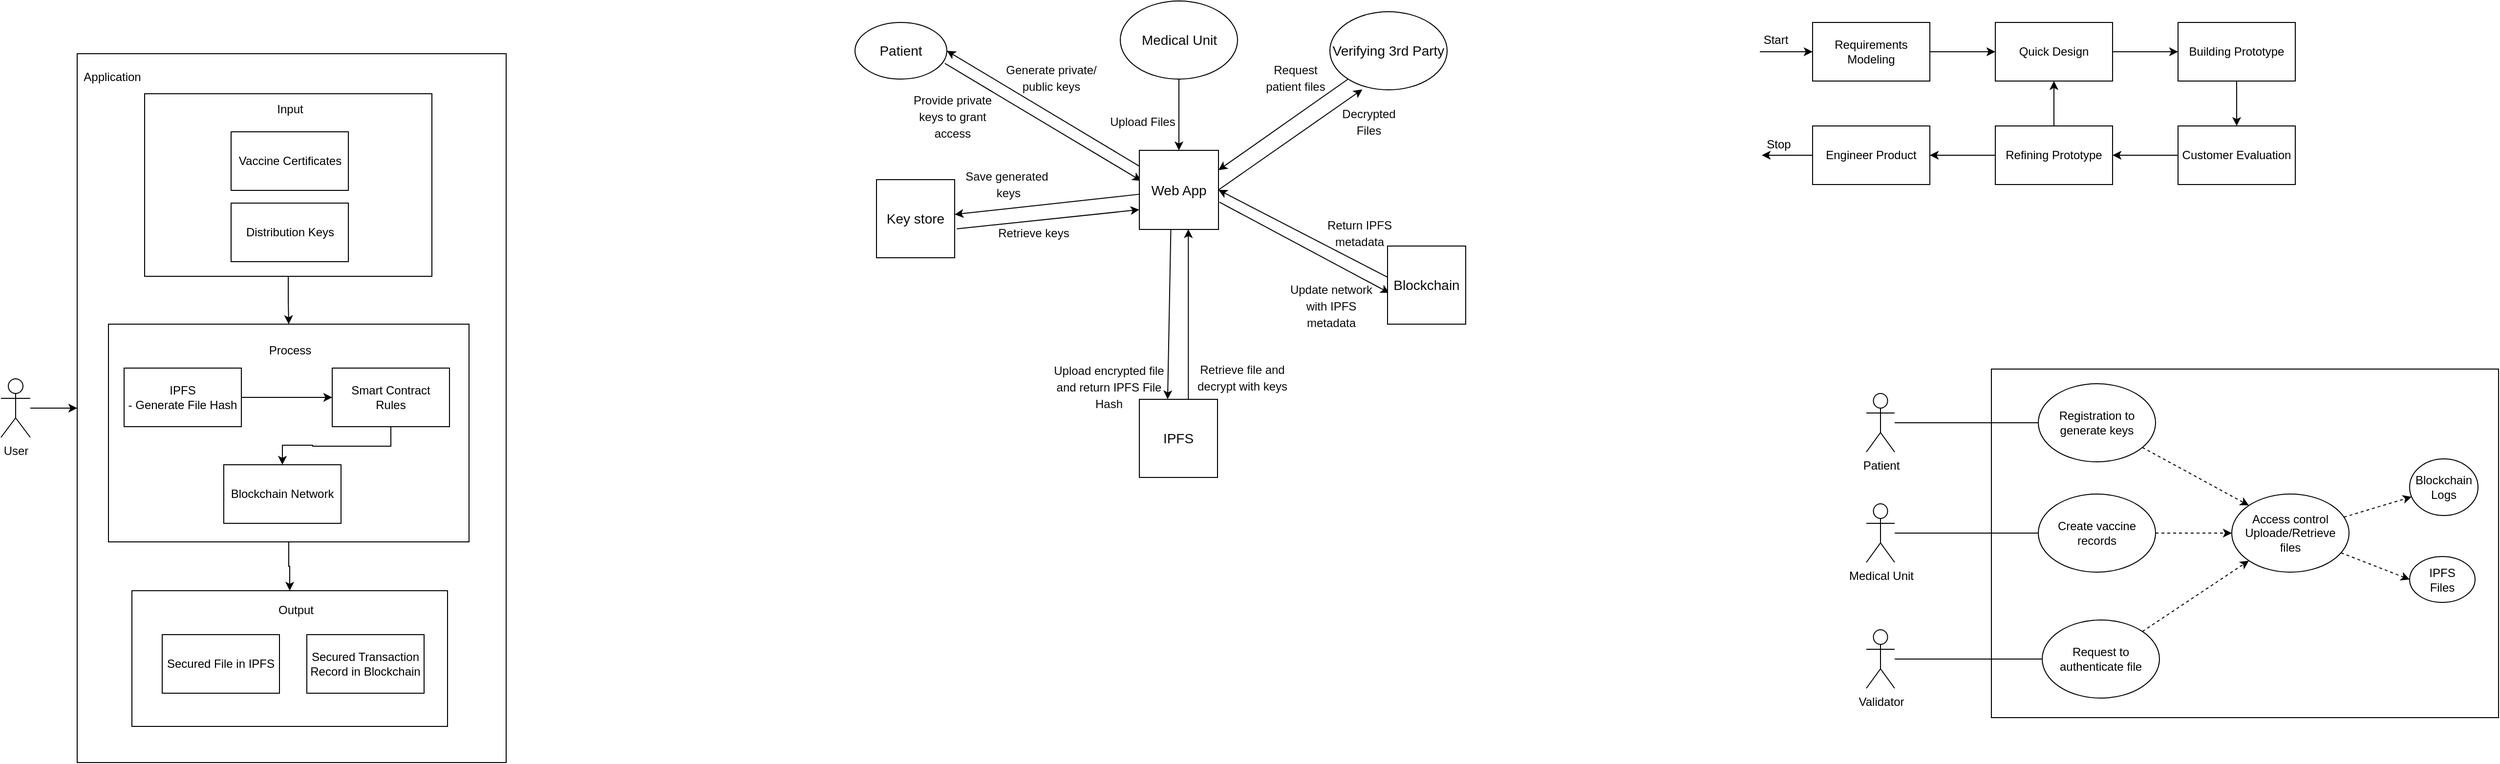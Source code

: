 <mxfile version="16.0.0" type="device"><diagram id="kY-viib103wf2mf439vV" name="Page-1"><mxGraphModel dx="5190" dy="2695" grid="0" gridSize="10" guides="1" tooltips="1" connect="1" arrows="1" fold="1" page="1" pageScale="1" pageWidth="3000" pageHeight="1100" math="0" shadow="0"><root><mxCell id="0"/><mxCell id="1" parent="0"/><mxCell id="HL23rp8V-L4xdYOjuT2W-24" value="" style="rounded=0;whiteSpace=wrap;html=1;" parent="1" vertex="1"><mxGeometry x="215" y="251" width="439" height="726" as="geometry"/></mxCell><mxCell id="HL23rp8V-L4xdYOjuT2W-6" value="" style="rounded=0;whiteSpace=wrap;html=1;" parent="1" vertex="1"><mxGeometry x="271" y="801" width="323" height="139" as="geometry"/></mxCell><mxCell id="HL23rp8V-L4xdYOjuT2W-14" style="edgeStyle=orthogonalEdgeStyle;rounded=0;orthogonalLoop=1;jettySize=auto;html=1;" parent="1" source="KZ27g9-mBWaPiHV4D6GU-1" target="KZ27g9-mBWaPiHV4D6GU-7" edge="1"><mxGeometry relative="1" as="geometry"/></mxCell><mxCell id="KZ27g9-mBWaPiHV4D6GU-1" value="" style="rounded=0;whiteSpace=wrap;html=1;" parent="1" vertex="1"><mxGeometry x="284" y="292" width="294" height="187" as="geometry"/></mxCell><mxCell id="KZ27g9-mBWaPiHV4D6GU-2" value="Input" style="text;html=1;strokeColor=none;fillColor=none;align=center;verticalAlign=middle;whiteSpace=wrap;rounded=0;" parent="1" vertex="1"><mxGeometry x="412.5" y="298" width="40" height="20" as="geometry"/></mxCell><mxCell id="KZ27g9-mBWaPiHV4D6GU-4" value="Vaccine Certificates" style="rounded=0;whiteSpace=wrap;html=1;" parent="1" vertex="1"><mxGeometry x="372.5" y="331" width="120" height="60" as="geometry"/></mxCell><mxCell id="HL23rp8V-L4xdYOjuT2W-19" style="edgeStyle=orthogonalEdgeStyle;rounded=0;orthogonalLoop=1;jettySize=auto;html=1;exitX=0.5;exitY=1;exitDx=0;exitDy=0;entryX=0.5;entryY=0;entryDx=0;entryDy=0;" parent="1" source="KZ27g9-mBWaPiHV4D6GU-7" target="HL23rp8V-L4xdYOjuT2W-6" edge="1"><mxGeometry relative="1" as="geometry"/></mxCell><mxCell id="KZ27g9-mBWaPiHV4D6GU-7" value="" style="rounded=0;whiteSpace=wrap;html=1;" parent="1" vertex="1"><mxGeometry x="247" y="528" width="369" height="223" as="geometry"/></mxCell><mxCell id="KZ27g9-mBWaPiHV4D6GU-8" value="Process" style="text;html=1;strokeColor=none;fillColor=none;align=center;verticalAlign=middle;whiteSpace=wrap;rounded=0;" parent="1" vertex="1"><mxGeometry x="412.5" y="545" width="40" height="20" as="geometry"/></mxCell><mxCell id="HL23rp8V-L4xdYOjuT2W-12" style="edgeStyle=orthogonalEdgeStyle;rounded=0;orthogonalLoop=1;jettySize=auto;html=1;" parent="1" source="KZ27g9-mBWaPiHV4D6GU-9" target="KZ27g9-mBWaPiHV4D6GU-10" edge="1"><mxGeometry relative="1" as="geometry"/></mxCell><mxCell id="KZ27g9-mBWaPiHV4D6GU-9" value="IPFS&lt;br&gt;- Generate File Hash" style="rounded=0;whiteSpace=wrap;html=1;" parent="1" vertex="1"><mxGeometry x="263" y="573" width="120" height="60" as="geometry"/></mxCell><mxCell id="HL23rp8V-L4xdYOjuT2W-13" style="edgeStyle=orthogonalEdgeStyle;rounded=0;orthogonalLoop=1;jettySize=auto;html=1;" parent="1" source="KZ27g9-mBWaPiHV4D6GU-10" target="HL23rp8V-L4xdYOjuT2W-2" edge="1"><mxGeometry relative="1" as="geometry"/></mxCell><mxCell id="KZ27g9-mBWaPiHV4D6GU-10" value="Smart Contract&lt;br&gt;Rules" style="rounded=0;whiteSpace=wrap;html=1;" parent="1" vertex="1"><mxGeometry x="476" y="573" width="120" height="60" as="geometry"/></mxCell><mxCell id="HL23rp8V-L4xdYOjuT2W-1" value="Distribution Keys" style="rounded=0;whiteSpace=wrap;html=1;" parent="1" vertex="1"><mxGeometry x="372.5" y="404" width="120" height="60" as="geometry"/></mxCell><mxCell id="HL23rp8V-L4xdYOjuT2W-2" value="Blockchain Network" style="rounded=0;whiteSpace=wrap;html=1;" parent="1" vertex="1"><mxGeometry x="365" y="672" width="120" height="60" as="geometry"/></mxCell><mxCell id="HL23rp8V-L4xdYOjuT2W-4" value="Secured File in IPFS" style="rounded=0;whiteSpace=wrap;html=1;" parent="1" vertex="1"><mxGeometry x="302" y="846" width="120" height="60" as="geometry"/></mxCell><mxCell id="HL23rp8V-L4xdYOjuT2W-5" value="Secured Transaction&lt;br&gt;Record in Blockchain" style="rounded=0;whiteSpace=wrap;html=1;" parent="1" vertex="1"><mxGeometry x="450" y="846" width="120" height="60" as="geometry"/></mxCell><mxCell id="HL23rp8V-L4xdYOjuT2W-7" value="Output" style="text;html=1;strokeColor=none;fillColor=none;align=center;verticalAlign=middle;whiteSpace=wrap;rounded=0;" parent="1" vertex="1"><mxGeometry x="419" y="811" width="40" height="20" as="geometry"/></mxCell><mxCell id="HL23rp8V-L4xdYOjuT2W-25" value="Application" style="text;html=1;strokeColor=none;fillColor=none;align=center;verticalAlign=middle;whiteSpace=wrap;rounded=0;" parent="1" vertex="1"><mxGeometry x="231" y="265" width="40" height="20" as="geometry"/></mxCell><mxCell id="HL23rp8V-L4xdYOjuT2W-39" style="edgeStyle=orthogonalEdgeStyle;rounded=0;orthogonalLoop=1;jettySize=auto;html=1;fontColor=#FFFFFF;" parent="1" source="HL23rp8V-L4xdYOjuT2W-36" target="HL23rp8V-L4xdYOjuT2W-24" edge="1"><mxGeometry relative="1" as="geometry"/></mxCell><mxCell id="HL23rp8V-L4xdYOjuT2W-36" value="&lt;font color=&quot;#0a0a0a&quot;&gt;User&lt;/font&gt;" style="shape=umlActor;verticalLabelPosition=bottom;verticalAlign=top;html=1;fontColor=#FFFFFF;" parent="1" vertex="1"><mxGeometry x="137" y="584" width="30" height="60" as="geometry"/></mxCell><mxCell id="HL23rp8V-L4xdYOjuT2W-89" style="edgeStyle=none;rounded=0;orthogonalLoop=1;jettySize=auto;html=1;entryX=0.024;entryY=0.385;entryDx=0;entryDy=0;fontSize=14;fontColor=#0A0A0A;exitX=0.979;exitY=0.724;exitDx=0;exitDy=0;exitPerimeter=0;entryPerimeter=0;" parent="1" source="HL23rp8V-L4xdYOjuT2W-69" target="HL23rp8V-L4xdYOjuT2W-72" edge="1"><mxGeometry relative="1" as="geometry"/></mxCell><mxCell id="HL23rp8V-L4xdYOjuT2W-69" value="Patient" style="ellipse;whiteSpace=wrap;html=1;fontSize=14;fontColor=#0A0A0A;" parent="1" vertex="1"><mxGeometry x="1011" y="219" width="94" height="58" as="geometry"/></mxCell><mxCell id="HL23rp8V-L4xdYOjuT2W-82" style="edgeStyle=none;rounded=0;orthogonalLoop=1;jettySize=auto;html=1;fontSize=14;fontColor=#0A0A0A;" parent="1" source="HL23rp8V-L4xdYOjuT2W-70" target="HL23rp8V-L4xdYOjuT2W-72" edge="1"><mxGeometry relative="1" as="geometry"/></mxCell><mxCell id="HL23rp8V-L4xdYOjuT2W-70" value="Medical Unit" style="ellipse;whiteSpace=wrap;html=1;fontSize=14;fontColor=#0A0A0A;" parent="1" vertex="1"><mxGeometry x="1282.5" y="197" width="120" height="80" as="geometry"/></mxCell><mxCell id="HL23rp8V-L4xdYOjuT2W-88" style="edgeStyle=none;rounded=0;orthogonalLoop=1;jettySize=auto;html=1;fontSize=14;fontColor=#0A0A0A;entryX=1;entryY=0.25;entryDx=0;entryDy=0;" parent="1" source="HL23rp8V-L4xdYOjuT2W-71" target="HL23rp8V-L4xdYOjuT2W-72" edge="1"><mxGeometry relative="1" as="geometry"><mxPoint x="1383" y="369" as="targetPoint"/></mxGeometry></mxCell><mxCell id="HL23rp8V-L4xdYOjuT2W-71" value="Verifying 3rd Party" style="ellipse;whiteSpace=wrap;html=1;fontSize=14;fontColor=#0A0A0A;" parent="1" vertex="1"><mxGeometry x="1497" y="208" width="120" height="80" as="geometry"/></mxCell><mxCell id="HL23rp8V-L4xdYOjuT2W-84" style="edgeStyle=none;rounded=0;orthogonalLoop=1;jettySize=auto;html=1;fontSize=14;fontColor=#0A0A0A;" parent="1" source="HL23rp8V-L4xdYOjuT2W-72" target="HL23rp8V-L4xdYOjuT2W-75" edge="1"><mxGeometry relative="1" as="geometry"/></mxCell><mxCell id="HL23rp8V-L4xdYOjuT2W-85" style="edgeStyle=none;rounded=0;orthogonalLoop=1;jettySize=auto;html=1;entryX=0.362;entryY=-0.001;entryDx=0;entryDy=0;fontSize=14;fontColor=#0A0A0A;exitX=0.398;exitY=0.998;exitDx=0;exitDy=0;exitPerimeter=0;entryPerimeter=0;" parent="1" source="HL23rp8V-L4xdYOjuT2W-72" target="HL23rp8V-L4xdYOjuT2W-74" edge="1"><mxGeometry relative="1" as="geometry"/></mxCell><mxCell id="HL23rp8V-L4xdYOjuT2W-87" style="edgeStyle=none;rounded=0;orthogonalLoop=1;jettySize=auto;html=1;entryX=0.024;entryY=0.601;entryDx=0;entryDy=0;fontSize=14;fontColor=#0A0A0A;exitX=1.012;exitY=0.655;exitDx=0;exitDy=0;entryPerimeter=0;exitPerimeter=0;" parent="1" source="HL23rp8V-L4xdYOjuT2W-72" target="HL23rp8V-L4xdYOjuT2W-73" edge="1"><mxGeometry relative="1" as="geometry"/></mxCell><mxCell id="HL23rp8V-L4xdYOjuT2W-90" style="edgeStyle=none;rounded=0;orthogonalLoop=1;jettySize=auto;html=1;fontSize=14;fontColor=#0A0A0A;entryX=1;entryY=0.5;entryDx=0;entryDy=0;" parent="1" source="HL23rp8V-L4xdYOjuT2W-72" target="HL23rp8V-L4xdYOjuT2W-69" edge="1"><mxGeometry relative="1" as="geometry"><mxPoint x="1159" y="260" as="targetPoint"/></mxGeometry></mxCell><mxCell id="HL23rp8V-L4xdYOjuT2W-97" style="edgeStyle=none;rounded=0;orthogonalLoop=1;jettySize=auto;html=1;fontSize=14;fontColor=#0A0A0A;exitX=1;exitY=0.5;exitDx=0;exitDy=0;entryX=0.277;entryY=0.995;entryDx=0;entryDy=0;entryPerimeter=0;" parent="1" source="HL23rp8V-L4xdYOjuT2W-72" target="HL23rp8V-L4xdYOjuT2W-71" edge="1"><mxGeometry relative="1" as="geometry"><mxPoint x="1549" y="299" as="targetPoint"/></mxGeometry></mxCell><mxCell id="HL23rp8V-L4xdYOjuT2W-72" value="Web App" style="whiteSpace=wrap;html=1;aspect=fixed;fontSize=14;fontColor=#0A0A0A;" parent="1" vertex="1"><mxGeometry x="1302" y="350" width="81" height="81" as="geometry"/></mxCell><mxCell id="HL23rp8V-L4xdYOjuT2W-108" style="edgeStyle=none;rounded=0;orthogonalLoop=1;jettySize=auto;html=1;fontSize=14;fontColor=#0A0A0A;exitX=0.003;exitY=0.401;exitDx=0;exitDy=0;exitPerimeter=0;entryX=1;entryY=0.5;entryDx=0;entryDy=0;" parent="1" source="HL23rp8V-L4xdYOjuT2W-73" target="HL23rp8V-L4xdYOjuT2W-72" edge="1"><mxGeometry relative="1" as="geometry"><mxPoint x="1381" y="400" as="targetPoint"/></mxGeometry></mxCell><mxCell id="HL23rp8V-L4xdYOjuT2W-73" value="Blockchain" style="whiteSpace=wrap;html=1;aspect=fixed;fontSize=14;fontColor=#0A0A0A;" parent="1" vertex="1"><mxGeometry x="1556" y="448" width="80" height="80" as="geometry"/></mxCell><mxCell id="HL23rp8V-L4xdYOjuT2W-102" style="edgeStyle=none;rounded=0;orthogonalLoop=1;jettySize=auto;html=1;fontSize=14;fontColor=#0A0A0A;exitX=0.627;exitY=0.01;exitDx=0;exitDy=0;entryX=0.619;entryY=0.997;entryDx=0;entryDy=0;entryPerimeter=0;exitPerimeter=0;" parent="1" source="HL23rp8V-L4xdYOjuT2W-74" target="HL23rp8V-L4xdYOjuT2W-72" edge="1"><mxGeometry relative="1" as="geometry"><mxPoint x="1343" y="431" as="targetPoint"/></mxGeometry></mxCell><mxCell id="HL23rp8V-L4xdYOjuT2W-74" value="IPFS" style="whiteSpace=wrap;html=1;aspect=fixed;fontSize=14;fontColor=#0A0A0A;" parent="1" vertex="1"><mxGeometry x="1302" y="605" width="80" height="80" as="geometry"/></mxCell><mxCell id="HL23rp8V-L4xdYOjuT2W-122" style="edgeStyle=none;rounded=0;orthogonalLoop=1;jettySize=auto;html=1;fontSize=14;fontColor=#0A0A0A;exitX=1.027;exitY=0.63;exitDx=0;exitDy=0;entryX=0;entryY=0.75;entryDx=0;entryDy=0;exitPerimeter=0;" parent="1" source="HL23rp8V-L4xdYOjuT2W-75" target="HL23rp8V-L4xdYOjuT2W-72" edge="1"><mxGeometry relative="1" as="geometry"><mxPoint x="1322" y="431" as="targetPoint"/></mxGeometry></mxCell><mxCell id="HL23rp8V-L4xdYOjuT2W-75" value="Key store" style="whiteSpace=wrap;html=1;aspect=fixed;fontSize=14;fontColor=#0A0A0A;" parent="1" vertex="1"><mxGeometry x="1033" y="380" width="80" height="80" as="geometry"/></mxCell><mxCell id="HL23rp8V-L4xdYOjuT2W-91" value="&lt;font style=&quot;font-size: 12px&quot;&gt;Upload Files&lt;/font&gt;" style="text;html=1;strokeColor=none;fillColor=none;align=center;verticalAlign=middle;whiteSpace=wrap;rounded=0;fontSize=14;fontColor=#0A0A0A;" parent="1" vertex="1"><mxGeometry x="1257" y="296.5" width="97" height="47" as="geometry"/></mxCell><mxCell id="HL23rp8V-L4xdYOjuT2W-92" style="edgeStyle=none;rounded=0;orthogonalLoop=1;jettySize=auto;html=1;exitX=0.5;exitY=1;exitDx=0;exitDy=0;fontSize=14;fontColor=#0A0A0A;" parent="1" source="HL23rp8V-L4xdYOjuT2W-91" target="HL23rp8V-L4xdYOjuT2W-91" edge="1"><mxGeometry relative="1" as="geometry"/></mxCell><mxCell id="HL23rp8V-L4xdYOjuT2W-94" value="&lt;font style=&quot;font-size: 12px&quot;&gt;Generate private/&lt;br&gt;public keys&lt;/font&gt;" style="text;html=1;strokeColor=none;fillColor=none;align=center;verticalAlign=middle;whiteSpace=wrap;rounded=0;fontSize=14;fontColor=#0A0A0A;" parent="1" vertex="1"><mxGeometry x="1160" y="243.5" width="104" height="63" as="geometry"/></mxCell><mxCell id="HL23rp8V-L4xdYOjuT2W-95" value="&lt;font style=&quot;font-size: 12px&quot;&gt;Provide private keys to grant access&lt;/font&gt;" style="text;html=1;strokeColor=none;fillColor=none;align=center;verticalAlign=middle;whiteSpace=wrap;rounded=0;fontSize=14;fontColor=#0A0A0A;" parent="1" vertex="1"><mxGeometry x="1057" y="285.5" width="108" height="58" as="geometry"/></mxCell><mxCell id="HL23rp8V-L4xdYOjuT2W-96" value="&lt;font style=&quot;font-size: 12px&quot;&gt;Save generated&lt;br&gt;&amp;nbsp;keys&lt;/font&gt;" style="text;html=1;strokeColor=none;fillColor=none;align=center;verticalAlign=middle;whiteSpace=wrap;rounded=0;fontSize=14;fontColor=#0A0A0A;" parent="1" vertex="1"><mxGeometry x="1119" y="364" width="95" height="40" as="geometry"/></mxCell><mxCell id="HL23rp8V-L4xdYOjuT2W-98" value="&lt;font style=&quot;font-size: 12px&quot;&gt;Request &lt;br&gt;patient files&lt;/font&gt;" style="text;html=1;strokeColor=none;fillColor=none;align=center;verticalAlign=middle;whiteSpace=wrap;rounded=0;fontSize=14;fontColor=#0A0A0A;" parent="1" vertex="1"><mxGeometry x="1412" y="255.5" width="100" height="39" as="geometry"/></mxCell><mxCell id="HL23rp8V-L4xdYOjuT2W-101" value="&lt;font style=&quot;font-size: 12px&quot;&gt;Upload encrypted file&lt;br&gt;and return IPFS File Hash&lt;/font&gt;" style="text;html=1;strokeColor=none;fillColor=none;align=center;verticalAlign=middle;whiteSpace=wrap;rounded=0;fontSize=14;fontColor=#0A0A0A;" parent="1" vertex="1"><mxGeometry x="1209" y="556" width="124" height="71" as="geometry"/></mxCell><mxCell id="HL23rp8V-L4xdYOjuT2W-103" value="&lt;font style=&quot;font-size: 12px&quot;&gt;Retrieve file and decrypt with keys&lt;/font&gt;" style="text;html=1;strokeColor=none;fillColor=none;align=center;verticalAlign=middle;whiteSpace=wrap;rounded=0;fontSize=14;fontColor=#0A0A0A;" parent="1" vertex="1"><mxGeometry x="1346" y="559" width="123" height="46" as="geometry"/></mxCell><mxCell id="HL23rp8V-L4xdYOjuT2W-105" value="&lt;font style=&quot;font-size: 12px&quot;&gt;Update network with IPFS metadata&lt;/font&gt;" style="text;html=1;strokeColor=none;fillColor=none;align=center;verticalAlign=middle;whiteSpace=wrap;rounded=0;fontSize=14;fontColor=#0A0A0A;" parent="1" vertex="1"><mxGeometry x="1448" y="479" width="101" height="60" as="geometry"/></mxCell><mxCell id="HL23rp8V-L4xdYOjuT2W-107" value="&lt;font style=&quot;font-size: 12px&quot;&gt;Return IPFS metadata&lt;/font&gt;" style="text;html=1;strokeColor=none;fillColor=none;align=center;verticalAlign=middle;whiteSpace=wrap;rounded=0;fontSize=14;fontColor=#0A0A0A;" parent="1" vertex="1"><mxGeometry x="1476" y="415" width="103" height="38" as="geometry"/></mxCell><mxCell id="HL23rp8V-L4xdYOjuT2W-115" style="edgeStyle=none;rounded=0;orthogonalLoop=1;jettySize=auto;html=1;exitX=0.5;exitY=0;exitDx=0;exitDy=0;fontSize=14;fontColor=#0A0A0A;" parent="1" source="HL23rp8V-L4xdYOjuT2W-103" target="HL23rp8V-L4xdYOjuT2W-103" edge="1"><mxGeometry relative="1" as="geometry"/></mxCell><mxCell id="HL23rp8V-L4xdYOjuT2W-123" value="&lt;font style=&quot;font-size: 12px&quot;&gt;Retrieve keys&lt;/font&gt;" style="text;html=1;strokeColor=none;fillColor=none;align=center;verticalAlign=middle;whiteSpace=wrap;rounded=0;fontSize=14;fontColor=#0A0A0A;" parent="1" vertex="1"><mxGeometry x="1119" y="424" width="150" height="20" as="geometry"/></mxCell><mxCell id="j1egG3dxyX63YDETFK80-7" value="&lt;span style=&quot;font-size: 12px&quot;&gt;Decrypted Files&lt;/span&gt;" style="text;html=1;strokeColor=none;fillColor=none;align=center;verticalAlign=middle;whiteSpace=wrap;rounded=0;fontSize=14;fontColor=#0A0A0A;" parent="1" vertex="1"><mxGeometry x="1510" y="297" width="54" height="46" as="geometry"/></mxCell><mxCell id="3yrbHQT3SbAPtpK9WN2i-13" style="edgeStyle=orthogonalEdgeStyle;rounded=0;orthogonalLoop=1;jettySize=auto;html=1;startArrow=none;startFill=0;endArrow=classic;endFill=1;" parent="1" source="3yrbHQT3SbAPtpK9WN2i-1" target="3yrbHQT3SbAPtpK9WN2i-2" edge="1"><mxGeometry relative="1" as="geometry"/></mxCell><mxCell id="3yrbHQT3SbAPtpK9WN2i-1" value="Requirements Modeling" style="rounded=0;whiteSpace=wrap;html=1;" parent="1" vertex="1"><mxGeometry x="1991" y="219" width="120" height="60" as="geometry"/></mxCell><mxCell id="3yrbHQT3SbAPtpK9WN2i-14" style="edgeStyle=orthogonalEdgeStyle;rounded=0;orthogonalLoop=1;jettySize=auto;html=1;entryX=0;entryY=0.5;entryDx=0;entryDy=0;startArrow=none;startFill=0;endArrow=classic;endFill=1;" parent="1" source="3yrbHQT3SbAPtpK9WN2i-2" target="3yrbHQT3SbAPtpK9WN2i-3" edge="1"><mxGeometry relative="1" as="geometry"/></mxCell><mxCell id="3yrbHQT3SbAPtpK9WN2i-2" value="Quick Design" style="rounded=0;whiteSpace=wrap;html=1;" parent="1" vertex="1"><mxGeometry x="2178" y="219" width="120" height="60" as="geometry"/></mxCell><mxCell id="3yrbHQT3SbAPtpK9WN2i-15" style="edgeStyle=orthogonalEdgeStyle;rounded=0;orthogonalLoop=1;jettySize=auto;html=1;entryX=0.5;entryY=0;entryDx=0;entryDy=0;startArrow=none;startFill=0;endArrow=classic;endFill=1;" parent="1" source="3yrbHQT3SbAPtpK9WN2i-3" target="3yrbHQT3SbAPtpK9WN2i-4" edge="1"><mxGeometry relative="1" as="geometry"/></mxCell><mxCell id="3yrbHQT3SbAPtpK9WN2i-3" value="Building Prototype" style="rounded=0;whiteSpace=wrap;html=1;" parent="1" vertex="1"><mxGeometry x="2365" y="219" width="120" height="60" as="geometry"/></mxCell><mxCell id="3yrbHQT3SbAPtpK9WN2i-16" style="edgeStyle=orthogonalEdgeStyle;rounded=0;orthogonalLoop=1;jettySize=auto;html=1;entryX=1;entryY=0.5;entryDx=0;entryDy=0;startArrow=none;startFill=0;endArrow=classic;endFill=1;" parent="1" source="3yrbHQT3SbAPtpK9WN2i-4" target="3yrbHQT3SbAPtpK9WN2i-5" edge="1"><mxGeometry relative="1" as="geometry"/></mxCell><mxCell id="3yrbHQT3SbAPtpK9WN2i-4" value="Customer Evaluation" style="rounded=0;whiteSpace=wrap;html=1;" parent="1" vertex="1"><mxGeometry x="2365" y="325" width="120" height="60" as="geometry"/></mxCell><mxCell id="3yrbHQT3SbAPtpK9WN2i-17" style="edgeStyle=orthogonalEdgeStyle;rounded=0;orthogonalLoop=1;jettySize=auto;html=1;entryX=1;entryY=0.5;entryDx=0;entryDy=0;startArrow=none;startFill=0;endArrow=classic;endFill=1;" parent="1" source="3yrbHQT3SbAPtpK9WN2i-5" target="3yrbHQT3SbAPtpK9WN2i-6" edge="1"><mxGeometry relative="1" as="geometry"/></mxCell><mxCell id="3yrbHQT3SbAPtpK9WN2i-19" style="edgeStyle=orthogonalEdgeStyle;rounded=0;orthogonalLoop=1;jettySize=auto;html=1;startArrow=none;startFill=0;endArrow=classic;endFill=1;" parent="1" source="3yrbHQT3SbAPtpK9WN2i-5" target="3yrbHQT3SbAPtpK9WN2i-2" edge="1"><mxGeometry relative="1" as="geometry"/></mxCell><mxCell id="3yrbHQT3SbAPtpK9WN2i-5" value="Refining Prototype" style="rounded=0;whiteSpace=wrap;html=1;" parent="1" vertex="1"><mxGeometry x="2178" y="325" width="120" height="60" as="geometry"/></mxCell><mxCell id="3yrbHQT3SbAPtpK9WN2i-6" value="Engineer Product" style="rounded=0;whiteSpace=wrap;html=1;" parent="1" vertex="1"><mxGeometry x="1991" y="325" width="120" height="60" as="geometry"/></mxCell><mxCell id="3yrbHQT3SbAPtpK9WN2i-8" value="" style="endArrow=none;html=1;exitX=0;exitY=0.5;exitDx=0;exitDy=0;endFill=0;startArrow=classic;startFill=1;" parent="1" source="3yrbHQT3SbAPtpK9WN2i-1" edge="1"><mxGeometry width="50" height="50" relative="1" as="geometry"><mxPoint x="2176" y="377" as="sourcePoint"/><mxPoint x="1937" y="249" as="targetPoint"/></mxGeometry></mxCell><mxCell id="3yrbHQT3SbAPtpK9WN2i-18" value="" style="endArrow=none;html=1;endFill=0;startArrow=classic;startFill=1;entryX=0;entryY=0.5;entryDx=0;entryDy=0;" parent="1" target="3yrbHQT3SbAPtpK9WN2i-6" edge="1"><mxGeometry width="50" height="50" relative="1" as="geometry"><mxPoint x="1939" y="355" as="sourcePoint"/><mxPoint x="1947" y="259" as="targetPoint"/></mxGeometry></mxCell><mxCell id="3yrbHQT3SbAPtpK9WN2i-20" value="Start" style="text;html=1;align=center;verticalAlign=middle;resizable=0;points=[];autosize=1;strokeColor=none;" parent="1" vertex="1"><mxGeometry x="1935" y="228" width="36" height="18" as="geometry"/></mxCell><mxCell id="3yrbHQT3SbAPtpK9WN2i-21" value="Stop" style="text;html=1;align=center;verticalAlign=middle;resizable=0;points=[];autosize=1;strokeColor=none;" parent="1" vertex="1"><mxGeometry x="1938" y="335" width="35" height="18" as="geometry"/></mxCell><mxCell id="Hy8-o92nPBs_sZsa3UEv-1" value="" style="rounded=0;whiteSpace=wrap;html=1;" vertex="1" parent="1"><mxGeometry x="2174" y="574" width="519" height="357" as="geometry"/></mxCell><mxCell id="Hy8-o92nPBs_sZsa3UEv-21" style="rounded=0;orthogonalLoop=1;jettySize=auto;html=1;endArrow=classic;endFill=1;entryX=0;entryY=0;entryDx=0;entryDy=0;dashed=1;" edge="1" parent="1" source="Hy8-o92nPBs_sZsa3UEv-2" target="Hy8-o92nPBs_sZsa3UEv-5"><mxGeometry relative="1" as="geometry"/></mxCell><mxCell id="Hy8-o92nPBs_sZsa3UEv-2" value="Registration to generate keys" style="ellipse;whiteSpace=wrap;html=1;" vertex="1" parent="1"><mxGeometry x="2222" y="589" width="120" height="80" as="geometry"/></mxCell><mxCell id="Hy8-o92nPBs_sZsa3UEv-26" style="edgeStyle=none;rounded=0;orthogonalLoop=1;jettySize=auto;html=1;dashed=1;endArrow=classic;endFill=1;" edge="1" parent="1" source="Hy8-o92nPBs_sZsa3UEv-3" target="Hy8-o92nPBs_sZsa3UEv-5"><mxGeometry relative="1" as="geometry"/></mxCell><mxCell id="Hy8-o92nPBs_sZsa3UEv-3" value="Create vaccine records" style="ellipse;whiteSpace=wrap;html=1;" vertex="1" parent="1"><mxGeometry x="2222" y="702" width="120" height="80" as="geometry"/></mxCell><mxCell id="Hy8-o92nPBs_sZsa3UEv-28" style="edgeStyle=none;rounded=0;orthogonalLoop=1;jettySize=auto;html=1;dashed=1;endArrow=classic;endFill=1;" edge="1" parent="1" source="Hy8-o92nPBs_sZsa3UEv-4" target="Hy8-o92nPBs_sZsa3UEv-5"><mxGeometry relative="1" as="geometry"/></mxCell><mxCell id="Hy8-o92nPBs_sZsa3UEv-4" value="Request to authenticate file" style="ellipse;whiteSpace=wrap;html=1;" vertex="1" parent="1"><mxGeometry x="2226" y="831" width="120" height="80" as="geometry"/></mxCell><mxCell id="Hy8-o92nPBs_sZsa3UEv-29" style="edgeStyle=none;rounded=0;orthogonalLoop=1;jettySize=auto;html=1;dashed=1;endArrow=classic;endFill=1;" edge="1" parent="1" source="Hy8-o92nPBs_sZsa3UEv-5" target="Hy8-o92nPBs_sZsa3UEv-19"><mxGeometry relative="1" as="geometry"/></mxCell><mxCell id="Hy8-o92nPBs_sZsa3UEv-30" style="edgeStyle=none;rounded=0;orthogonalLoop=1;jettySize=auto;html=1;entryX=0;entryY=0.5;entryDx=0;entryDy=0;dashed=1;endArrow=classic;endFill=1;" edge="1" parent="1" source="Hy8-o92nPBs_sZsa3UEv-5" target="Hy8-o92nPBs_sZsa3UEv-18"><mxGeometry relative="1" as="geometry"/></mxCell><mxCell id="Hy8-o92nPBs_sZsa3UEv-5" value="Access control&lt;br&gt;Uploade/Retrieve&lt;br&gt;files" style="ellipse;whiteSpace=wrap;html=1;" vertex="1" parent="1"><mxGeometry x="2420" y="702" width="120" height="80" as="geometry"/></mxCell><mxCell id="Hy8-o92nPBs_sZsa3UEv-15" style="edgeStyle=orthogonalEdgeStyle;rounded=0;orthogonalLoop=1;jettySize=auto;html=1;endArrow=none;endFill=0;" edge="1" parent="1" source="Hy8-o92nPBs_sZsa3UEv-6" target="Hy8-o92nPBs_sZsa3UEv-2"><mxGeometry relative="1" as="geometry"/></mxCell><mxCell id="Hy8-o92nPBs_sZsa3UEv-6" value="Patient" style="shape=umlActor;verticalLabelPosition=bottom;verticalAlign=top;html=1;outlineConnect=0;" vertex="1" parent="1"><mxGeometry x="2046" y="599" width="29" height="60" as="geometry"/></mxCell><mxCell id="Hy8-o92nPBs_sZsa3UEv-16" value="" style="edgeStyle=orthogonalEdgeStyle;rounded=0;orthogonalLoop=1;jettySize=auto;html=1;endArrow=none;endFill=0;" edge="1" parent="1" source="Hy8-o92nPBs_sZsa3UEv-7" target="Hy8-o92nPBs_sZsa3UEv-3"><mxGeometry relative="1" as="geometry"/></mxCell><mxCell id="Hy8-o92nPBs_sZsa3UEv-7" value="Medical Unit" style="shape=umlActor;verticalLabelPosition=bottom;verticalAlign=top;html=1;outlineConnect=0;" vertex="1" parent="1"><mxGeometry x="2046" y="712" width="29" height="60" as="geometry"/></mxCell><mxCell id="Hy8-o92nPBs_sZsa3UEv-17" style="edgeStyle=orthogonalEdgeStyle;rounded=0;orthogonalLoop=1;jettySize=auto;html=1;entryX=0;entryY=0.5;entryDx=0;entryDy=0;endArrow=none;endFill=0;" edge="1" parent="1" source="Hy8-o92nPBs_sZsa3UEv-8" target="Hy8-o92nPBs_sZsa3UEv-4"><mxGeometry relative="1" as="geometry"/></mxCell><mxCell id="Hy8-o92nPBs_sZsa3UEv-8" value="Validator" style="shape=umlActor;verticalLabelPosition=bottom;verticalAlign=top;html=1;outlineConnect=0;" vertex="1" parent="1"><mxGeometry x="2046" y="841" width="29" height="60" as="geometry"/></mxCell><mxCell id="Hy8-o92nPBs_sZsa3UEv-18" value="IPFS&lt;br&gt;Files" style="ellipse;whiteSpace=wrap;html=1;" vertex="1" parent="1"><mxGeometry x="2602" y="766" width="67" height="47" as="geometry"/></mxCell><mxCell id="Hy8-o92nPBs_sZsa3UEv-19" value="Blockchain &lt;br&gt;Logs" style="ellipse;whiteSpace=wrap;html=1;" vertex="1" parent="1"><mxGeometry x="2602" y="666" width="70" height="58" as="geometry"/></mxCell></root></mxGraphModel></diagram></mxfile>